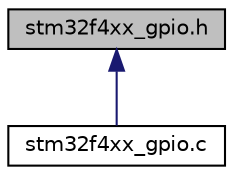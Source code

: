 digraph "stm32f4xx_gpio.h"
{
  edge [fontname="Helvetica",fontsize="10",labelfontname="Helvetica",labelfontsize="10"];
  node [fontname="Helvetica",fontsize="10",shape=record];
  Node2 [label="stm32f4xx_gpio.h",height=0.2,width=0.4,color="black", fillcolor="grey75", style="filled", fontcolor="black"];
  Node2 -> Node3 [dir="back",color="midnightblue",fontsize="10",style="solid",fontname="Helvetica"];
  Node3 [label="stm32f4xx_gpio.c",height=0.2,width=0.4,color="black", fillcolor="white", style="filled",URL="$stm32f4xx__gpio_8c.html",tooltip="This file provides firmware functions to manage the following functionalities of the GPIO peripheral:..."];
}
